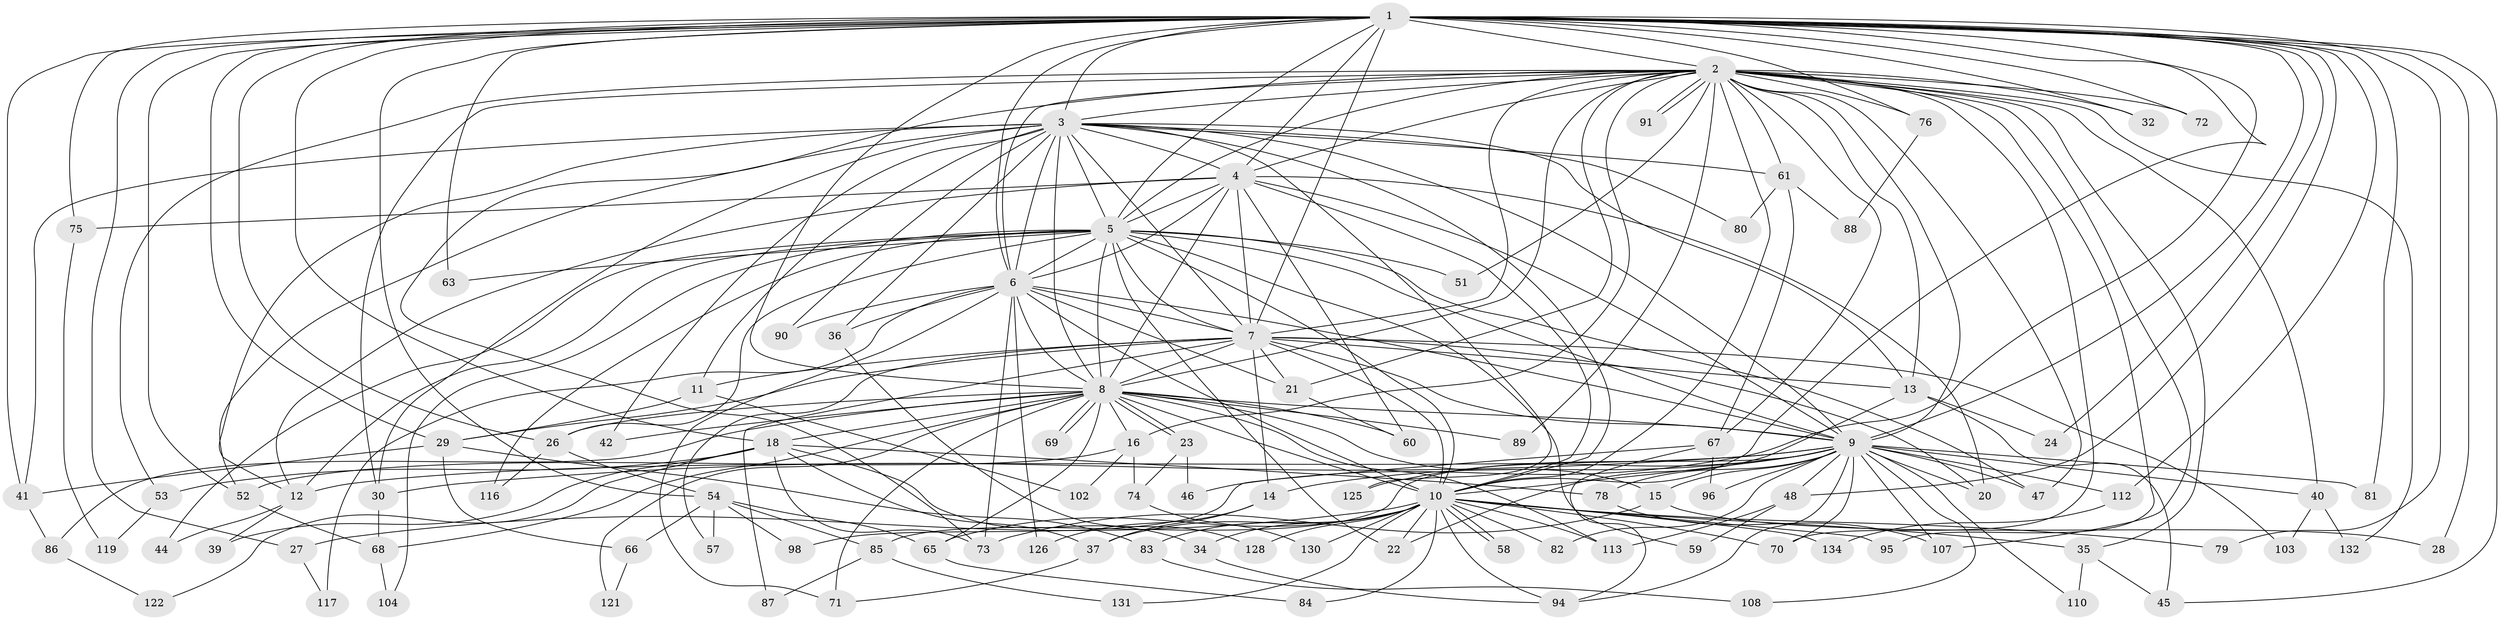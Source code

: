 // Generated by graph-tools (version 1.1) at 2025/23/03/03/25 07:23:39]
// undirected, 101 vertices, 252 edges
graph export_dot {
graph [start="1"]
  node [color=gray90,style=filled];
  1 [super="+118"];
  2 [super="+43"];
  3 [super="+64"];
  4 [super="+17"];
  5 [super="+25"];
  6 [super="+127"];
  7 [super="+56"];
  8 [super="+19"];
  9 [super="+38"];
  10 [super="+31"];
  11 [super="+50"];
  12 [super="+99"];
  13 [super="+115"];
  14;
  15 [super="+97"];
  16;
  18 [super="+49"];
  20 [super="+93"];
  21 [super="+33"];
  22;
  23;
  24;
  26;
  27;
  28;
  29 [super="+62"];
  30;
  32;
  34;
  35;
  36;
  37 [super="+77"];
  39;
  40;
  41;
  42;
  44;
  45 [super="+123"];
  46;
  47 [super="+100"];
  48 [super="+129"];
  51;
  52 [super="+55"];
  53;
  54 [super="+105"];
  57;
  58;
  59;
  60 [super="+109"];
  61;
  63;
  65;
  66;
  67 [super="+120"];
  68 [super="+124"];
  69;
  70 [super="+133"];
  71 [super="+101"];
  72;
  73 [super="+106"];
  74;
  75;
  76;
  78;
  79;
  80;
  81;
  82;
  83;
  84;
  85 [super="+92"];
  86;
  87;
  88;
  89;
  90;
  91;
  94 [super="+114"];
  95;
  96;
  98;
  102;
  103;
  104;
  107 [super="+111"];
  108;
  110;
  112;
  113;
  116;
  117;
  119;
  121;
  122;
  125;
  126;
  128;
  130;
  131;
  132;
  134;
  1 -- 2;
  1 -- 3;
  1 -- 4;
  1 -- 5;
  1 -- 6;
  1 -- 7;
  1 -- 8;
  1 -- 9;
  1 -- 10;
  1 -- 18;
  1 -- 24;
  1 -- 27;
  1 -- 28;
  1 -- 29;
  1 -- 32;
  1 -- 41;
  1 -- 45;
  1 -- 46;
  1 -- 48;
  1 -- 54;
  1 -- 63;
  1 -- 72;
  1 -- 75;
  1 -- 76;
  1 -- 79;
  1 -- 81;
  1 -- 112;
  1 -- 26;
  1 -- 52;
  2 -- 3;
  2 -- 4;
  2 -- 5;
  2 -- 6;
  2 -- 7;
  2 -- 8;
  2 -- 9;
  2 -- 10;
  2 -- 13;
  2 -- 16;
  2 -- 21;
  2 -- 32;
  2 -- 35;
  2 -- 40;
  2 -- 47;
  2 -- 51;
  2 -- 53;
  2 -- 61;
  2 -- 67;
  2 -- 70;
  2 -- 72;
  2 -- 73;
  2 -- 76;
  2 -- 89;
  2 -- 91;
  2 -- 91;
  2 -- 95;
  2 -- 132;
  2 -- 30;
  2 -- 107;
  3 -- 4;
  3 -- 5;
  3 -- 6;
  3 -- 7;
  3 -- 8 [weight=2];
  3 -- 9;
  3 -- 10;
  3 -- 11;
  3 -- 12;
  3 -- 30;
  3 -- 36;
  3 -- 41;
  3 -- 42;
  3 -- 52;
  3 -- 61;
  3 -- 80;
  3 -- 90;
  3 -- 125;
  3 -- 13;
  4 -- 5;
  4 -- 6;
  4 -- 7;
  4 -- 8;
  4 -- 9;
  4 -- 10;
  4 -- 20;
  4 -- 75;
  4 -- 60;
  4 -- 12;
  5 -- 6;
  5 -- 7;
  5 -- 8;
  5 -- 9;
  5 -- 10;
  5 -- 26;
  5 -- 44;
  5 -- 51;
  5 -- 59;
  5 -- 63;
  5 -- 104;
  5 -- 116;
  5 -- 22;
  5 -- 12;
  5 -- 47;
  6 -- 7;
  6 -- 8;
  6 -- 9 [weight=2];
  6 -- 10 [weight=2];
  6 -- 21 [weight=2];
  6 -- 36;
  6 -- 71;
  6 -- 73;
  6 -- 90;
  6 -- 117;
  6 -- 126;
  7 -- 8;
  7 -- 9 [weight=2];
  7 -- 10;
  7 -- 11;
  7 -- 13;
  7 -- 14;
  7 -- 29;
  7 -- 57;
  7 -- 87;
  7 -- 103;
  7 -- 21;
  7 -- 20;
  8 -- 9;
  8 -- 10 [weight=2];
  8 -- 15;
  8 -- 16;
  8 -- 18;
  8 -- 23;
  8 -- 23;
  8 -- 26;
  8 -- 42;
  8 -- 60;
  8 -- 65;
  8 -- 68;
  8 -- 69;
  8 -- 69;
  8 -- 86;
  8 -- 89;
  8 -- 113;
  8 -- 121;
  8 -- 71;
  9 -- 10;
  9 -- 12;
  9 -- 14;
  9 -- 15;
  9 -- 20;
  9 -- 30;
  9 -- 40;
  9 -- 47;
  9 -- 48;
  9 -- 70;
  9 -- 78;
  9 -- 81;
  9 -- 82;
  9 -- 85 [weight=2];
  9 -- 94;
  9 -- 96;
  9 -- 107;
  9 -- 108;
  9 -- 110;
  9 -- 112;
  9 -- 125;
  10 -- 22;
  10 -- 27;
  10 -- 34;
  10 -- 35;
  10 -- 58;
  10 -- 58;
  10 -- 65;
  10 -- 79;
  10 -- 82;
  10 -- 83;
  10 -- 84;
  10 -- 95;
  10 -- 113;
  10 -- 128;
  10 -- 130;
  10 -- 131;
  10 -- 134;
  10 -- 94;
  10 -- 70;
  10 -- 37;
  11 -- 102;
  11 -- 29;
  12 -- 39;
  12 -- 44;
  13 -- 22;
  13 -- 24;
  13 -- 45;
  14 -- 37;
  14 -- 126;
  15 -- 28;
  15 -- 73;
  16 -- 52;
  16 -- 74;
  16 -- 102;
  18 -- 34;
  18 -- 37 [weight=2];
  18 -- 39;
  18 -- 53;
  18 -- 78;
  18 -- 122;
  18 -- 73;
  21 -- 60;
  23 -- 46;
  23 -- 74;
  26 -- 54;
  26 -- 116;
  27 -- 117;
  29 -- 41;
  29 -- 66;
  29 -- 83;
  30 -- 68;
  34 -- 94;
  35 -- 110;
  35 -- 45;
  36 -- 128;
  37 -- 71;
  40 -- 103;
  40 -- 132;
  41 -- 86;
  48 -- 59;
  48 -- 113;
  52 -- 68;
  53 -- 119;
  54 -- 57;
  54 -- 66;
  54 -- 85;
  54 -- 98;
  54 -- 65;
  61 -- 67;
  61 -- 80;
  61 -- 88;
  65 -- 84;
  66 -- 121;
  67 -- 96;
  67 -- 98;
  67 -- 94;
  68 -- 104;
  74 -- 130;
  75 -- 119;
  76 -- 88;
  78 -- 107;
  83 -- 108;
  85 -- 87;
  85 -- 131;
  86 -- 122;
  112 -- 134;
}
